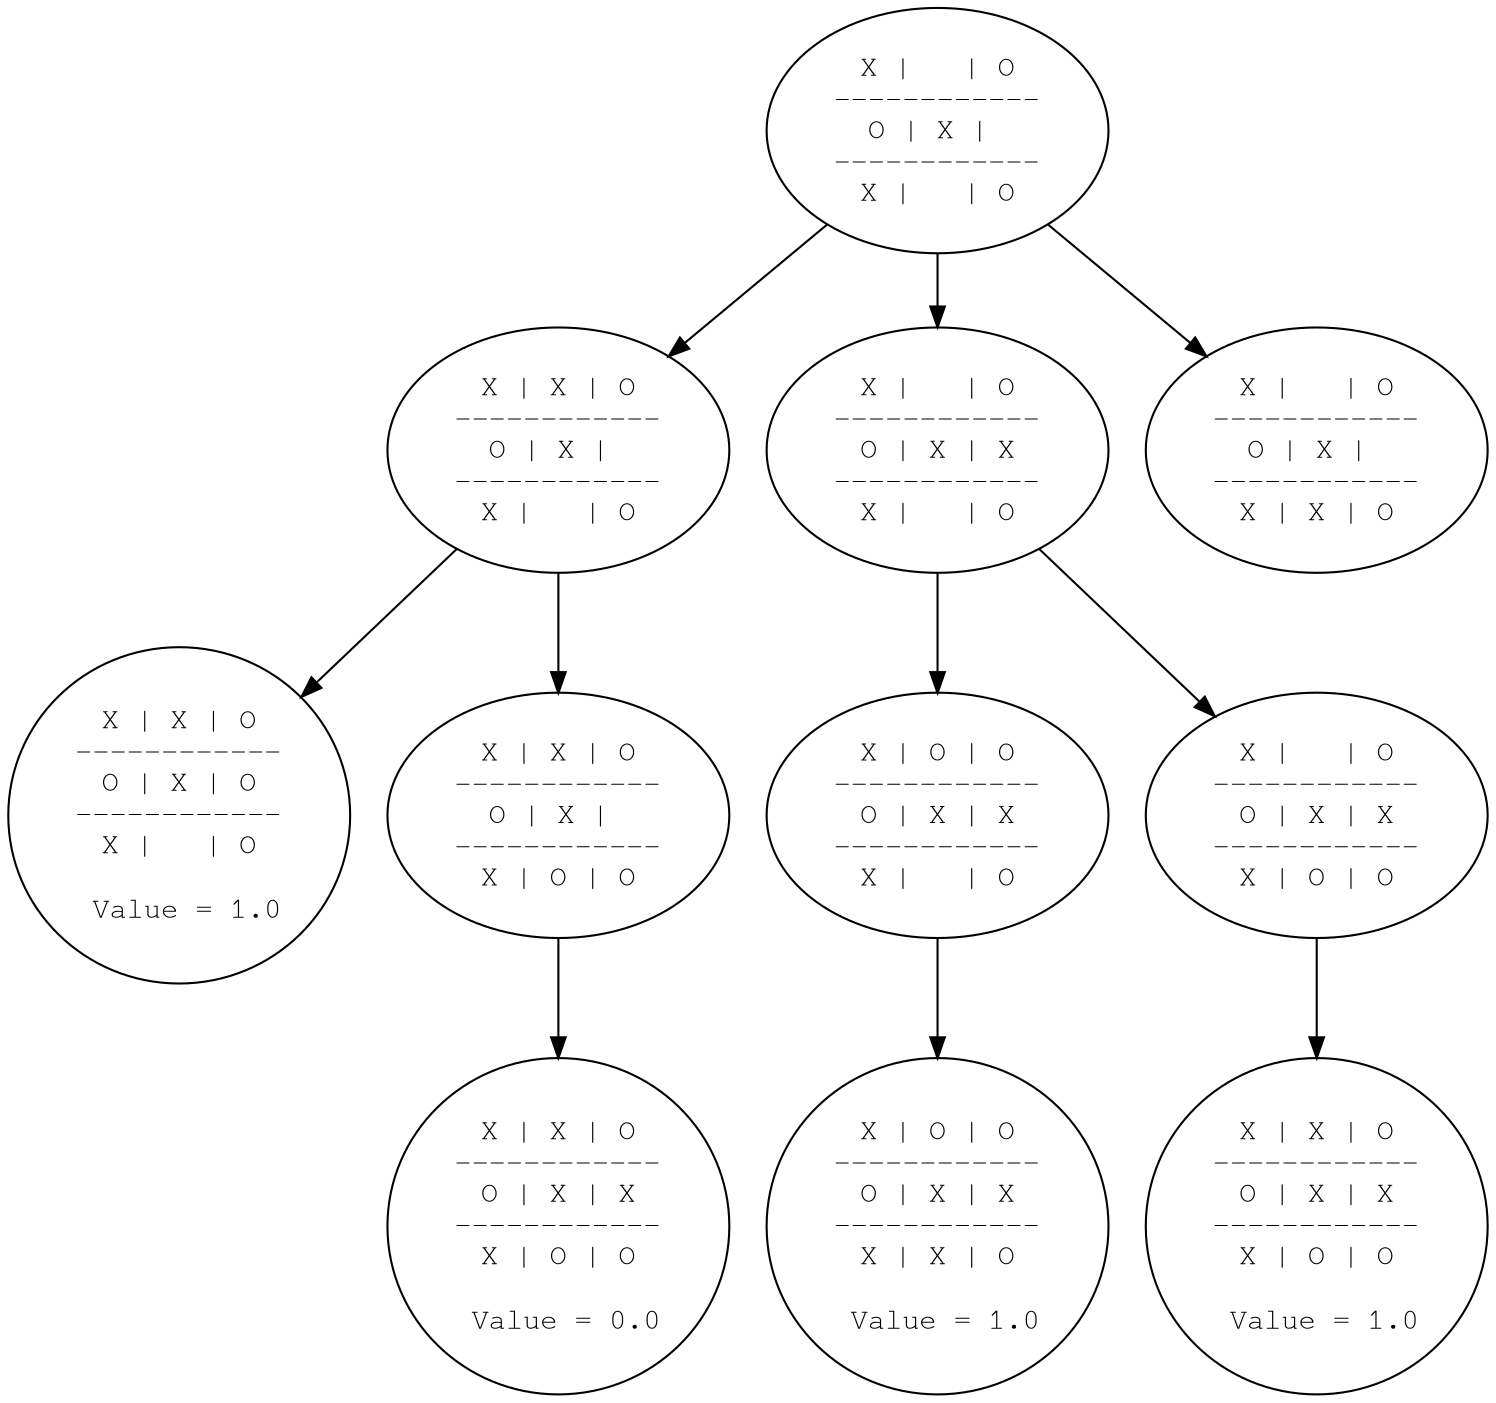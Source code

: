 digraph TicTacToeTree {
    node [fontname="FreeMono"];
   // p_0_0 [label=" X |   | O \n------------\n    | X |   \n------------\n X |   | O "];

    // p_1_0 [label=" X |   | O \n------------\n   | X | O \n------------\n X |   | O \n\nValue = 1.0"];
    p_1_1 [label=" X |   | O \n------------\n  O | X |   \n------------\n X |   | O "];

    /* p_1_2 [label=" X | O | O \n------------\n    | X |   \n------------\n X |   | O "];
    p_1_3 [label=" X |   | O \n------------\n    | X |   \n------------\n X | O | O "];

    p_0_0 -> p_1_0;
    p_0_0 -> p_1_1;
    p_0_0 -> p_1_2;
    p_0_0 -> p_1_3;
*/
    p_2_0 [label=" X | X | O \n------------\n  O | X |   \n------------\n X |   | O "];
    p_2_1 [label=" X |   | O \n------------\n O | X | X \n------------\n X |   | O "];
    p_2_2 [label=" X |   | O \n------------\n  O | X |   \n------------\n X | X | O "];

    p_1_1 -> p_2_0;
    p_1_1 -> p_2_1;
    p_1_1 -> p_2_2;

    p_3_0 [label=" X | X | O \n------------\n O | X | O \n------------\n X |   | O \n\n Value = 1.0"];
    p_3_1 [label=" X | X | O \n------------\n  O | X |   \n------------\n X | O | O "];

    p_2_0 -> p_3_0;
    p_2_0 -> p_3_1;

    p_4_0 [label=" X | X | O \n------------\n O | X | X \n------------\n X | O | O \n\n Value = 0.0"];

    p_3_1 -> p_4_0;

    p_3_2 [label=" X | O | O \n------------\n O | X | X \n------------\n X |   | O "];
    p_3_3 [label=" X |   | O \n------------\n O | X | X \n------------\n X | O | O "];

    p_2_1 -> p_3_2;
    p_2_1 -> p_3_3;

    p_4_1 [label=" X | O | O \n------------\n O | X | X \n------------\n X | X | O \n\n Value = 1.0"];
    p_3_2 -> p_4_1;

    p_4_2 [label=" X | X | O \n------------\n O | X | X \n------------\n X | O | O \n\n Value = 1.0"];
    p_3_3 -> p_4_2;

}